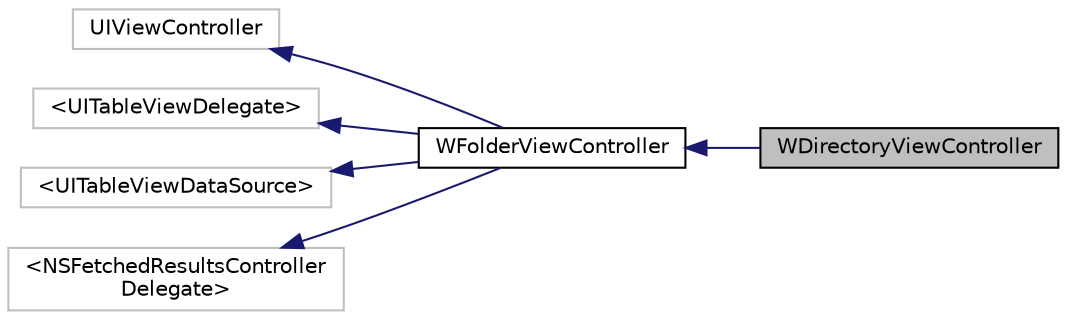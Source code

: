 digraph "WDirectoryViewController"
{
  edge [fontname="Helvetica",fontsize="10",labelfontname="Helvetica",labelfontsize="10"];
  node [fontname="Helvetica",fontsize="10",shape=record];
  rankdir="LR";
  Node1 [label="WDirectoryViewController",height=0.2,width=0.4,color="black", fillcolor="grey75", style="filled" fontcolor="black"];
  Node2 -> Node1 [dir="back",color="midnightblue",fontsize="10",style="solid"];
  Node2 [label="WFolderViewController",height=0.2,width=0.4,color="black", fillcolor="white", style="filled",URL="$interface_w_folder_view_controller.html"];
  Node3 -> Node2 [dir="back",color="midnightblue",fontsize="10",style="solid"];
  Node3 [label="UIViewController",height=0.2,width=0.4,color="grey75", fillcolor="white", style="filled"];
  Node4 -> Node2 [dir="back",color="midnightblue",fontsize="10",style="solid"];
  Node4 [label="\<UITableViewDelegate\>",height=0.2,width=0.4,color="grey75", fillcolor="white", style="filled"];
  Node5 -> Node2 [dir="back",color="midnightblue",fontsize="10",style="solid"];
  Node5 [label="\<UITableViewDataSource\>",height=0.2,width=0.4,color="grey75", fillcolor="white", style="filled"];
  Node6 -> Node2 [dir="back",color="midnightblue",fontsize="10",style="solid"];
  Node6 [label="\<NSFetchedResultsController\lDelegate\>",height=0.2,width=0.4,color="grey75", fillcolor="white", style="filled"];
}
